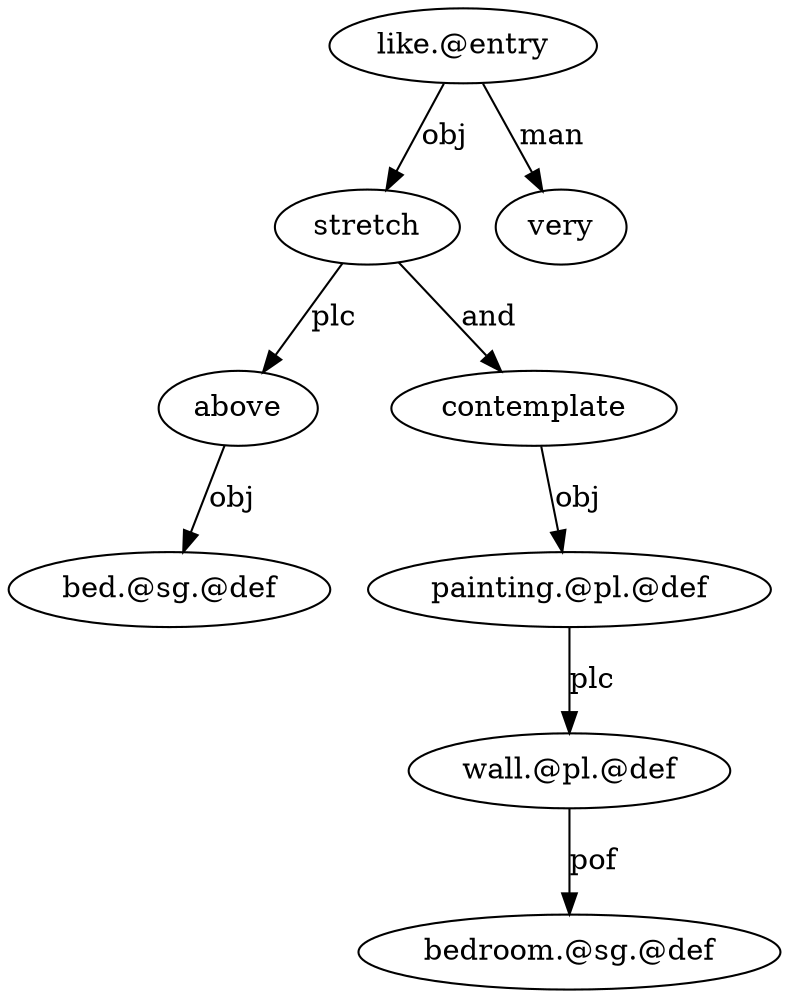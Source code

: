 digraph unl_8 {
	g [label="like.@entry"]
	i [label=stretch]
	e [label=above]
	f [label="bed.@sg.@def"]
	h [label=very]
	k [label=contemplate]
	m [label="painting.@pl.@def"]
	o [label="wall.@pl.@def"]
	p [label="bedroom.@sg.@def"]
	g -> i [label=obj]
	i -> e [label=plc]
	e -> f [label=obj]
	g -> h [label=man]
	i -> k [label=and]
	k -> m [label=obj]
	m -> o [label=plc]
	o -> p [label=pof]
}
